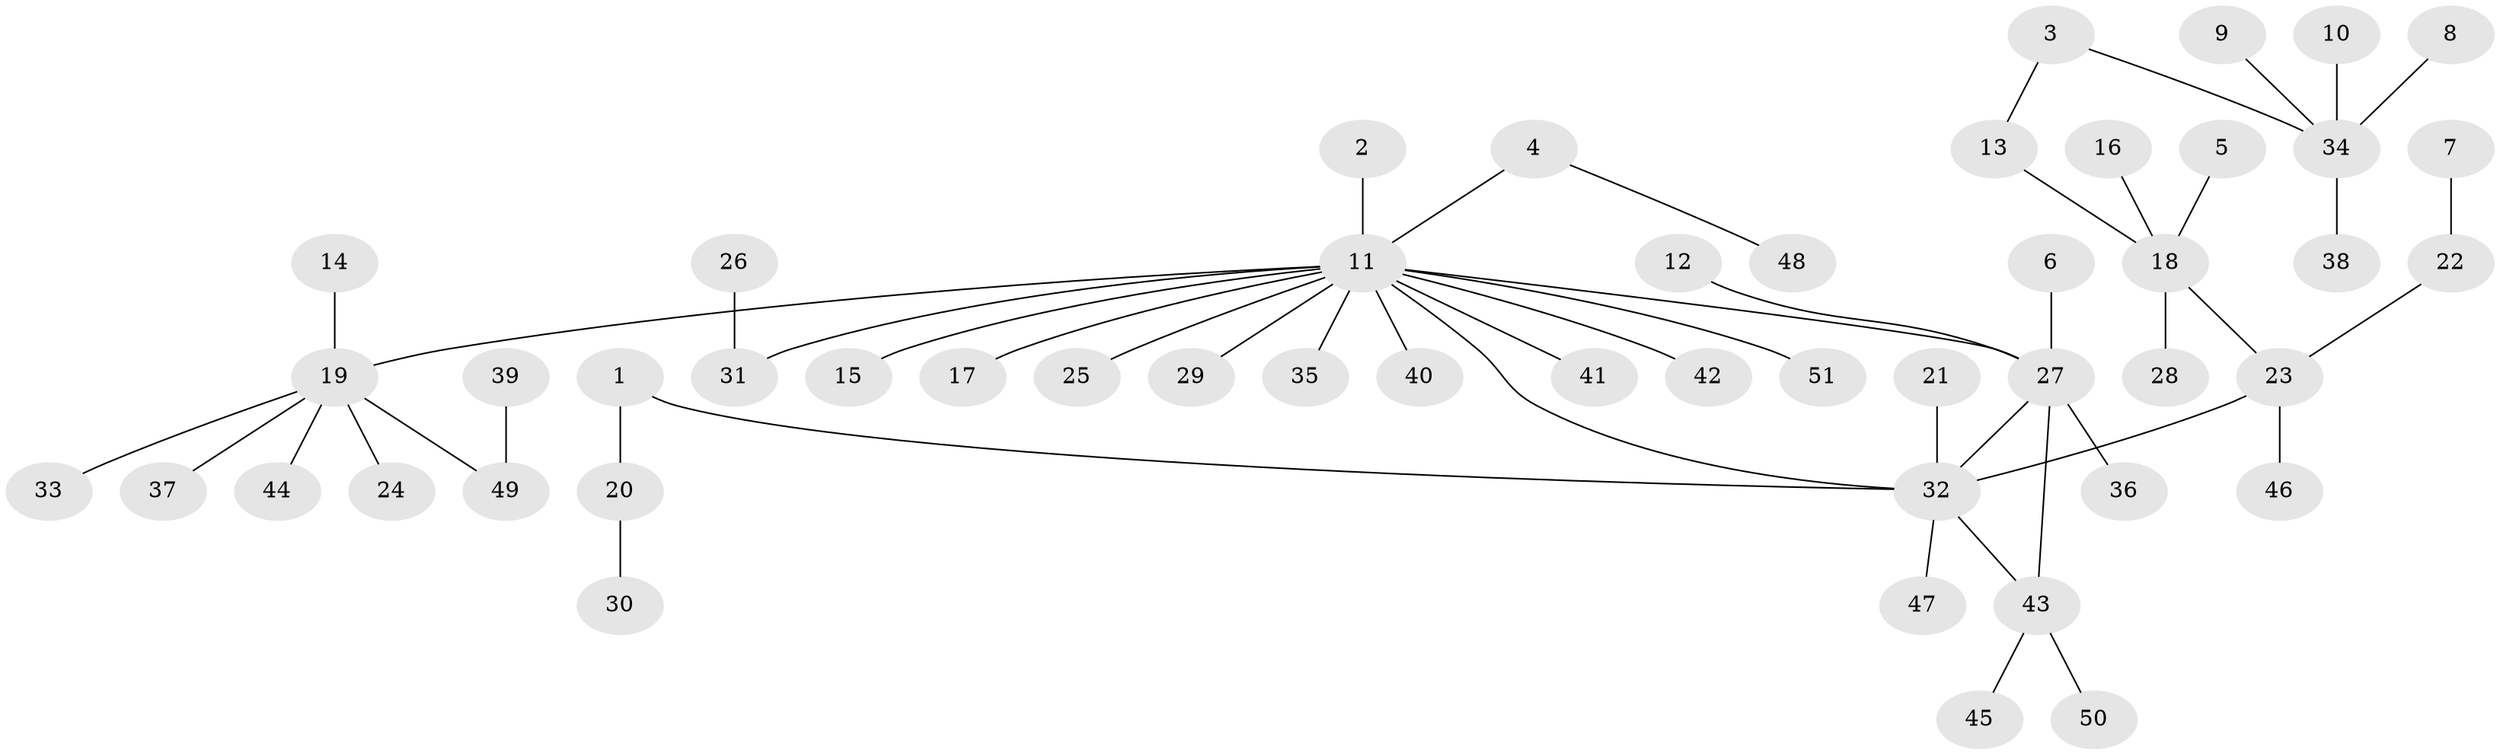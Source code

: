 // original degree distribution, {9: 0.009900990099009901, 17: 0.009900990099009901, 5: 0.009900990099009901, 2: 0.22772277227722773, 7: 0.019801980198019802, 4: 0.0594059405940594, 8: 0.019801980198019802, 3: 0.039603960396039604, 1: 0.6039603960396039}
// Generated by graph-tools (version 1.1) at 2025/01/03/09/25 03:01:44]
// undirected, 51 vertices, 52 edges
graph export_dot {
graph [start="1"]
  node [color=gray90,style=filled];
  1;
  2;
  3;
  4;
  5;
  6;
  7;
  8;
  9;
  10;
  11;
  12;
  13;
  14;
  15;
  16;
  17;
  18;
  19;
  20;
  21;
  22;
  23;
  24;
  25;
  26;
  27;
  28;
  29;
  30;
  31;
  32;
  33;
  34;
  35;
  36;
  37;
  38;
  39;
  40;
  41;
  42;
  43;
  44;
  45;
  46;
  47;
  48;
  49;
  50;
  51;
  1 -- 20 [weight=1.0];
  1 -- 32 [weight=1.0];
  2 -- 11 [weight=1.0];
  3 -- 13 [weight=1.0];
  3 -- 34 [weight=1.0];
  4 -- 11 [weight=1.0];
  4 -- 48 [weight=1.0];
  5 -- 18 [weight=1.0];
  6 -- 27 [weight=1.0];
  7 -- 22 [weight=1.0];
  8 -- 34 [weight=1.0];
  9 -- 34 [weight=1.0];
  10 -- 34 [weight=1.0];
  11 -- 15 [weight=1.0];
  11 -- 17 [weight=1.0];
  11 -- 19 [weight=1.0];
  11 -- 25 [weight=1.0];
  11 -- 27 [weight=1.0];
  11 -- 29 [weight=1.0];
  11 -- 31 [weight=1.0];
  11 -- 32 [weight=1.0];
  11 -- 35 [weight=1.0];
  11 -- 40 [weight=1.0];
  11 -- 41 [weight=1.0];
  11 -- 42 [weight=1.0];
  11 -- 51 [weight=1.0];
  12 -- 27 [weight=1.0];
  13 -- 18 [weight=1.0];
  14 -- 19 [weight=1.0];
  16 -- 18 [weight=1.0];
  18 -- 23 [weight=1.0];
  18 -- 28 [weight=1.0];
  19 -- 24 [weight=1.0];
  19 -- 33 [weight=1.0];
  19 -- 37 [weight=1.0];
  19 -- 44 [weight=1.0];
  19 -- 49 [weight=1.0];
  20 -- 30 [weight=1.0];
  21 -- 32 [weight=1.0];
  22 -- 23 [weight=1.0];
  23 -- 32 [weight=1.0];
  23 -- 46 [weight=1.0];
  26 -- 31 [weight=1.0];
  27 -- 32 [weight=1.0];
  27 -- 36 [weight=1.0];
  27 -- 43 [weight=1.0];
  32 -- 43 [weight=1.0];
  32 -- 47 [weight=1.0];
  34 -- 38 [weight=1.0];
  39 -- 49 [weight=1.0];
  43 -- 45 [weight=1.0];
  43 -- 50 [weight=1.0];
}
